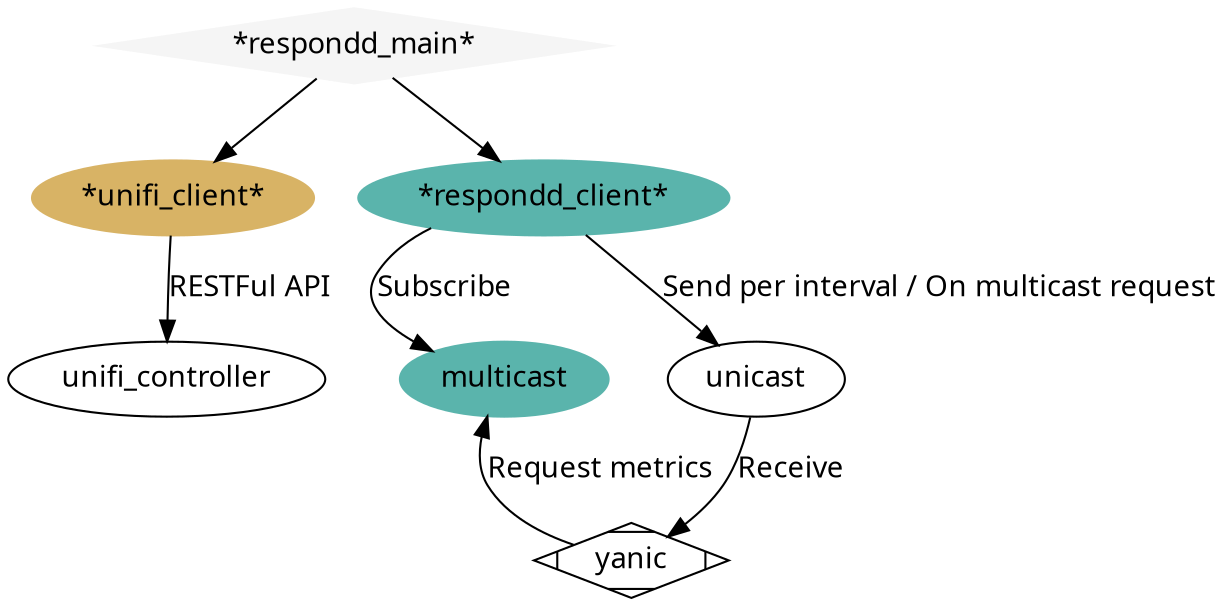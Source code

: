 # http://www.graphviz.org/content/cluster

digraph G {
  graph [fontname = "Handlee"];
  node [fontname = "Handlee"];
  edge [fontname = "Handlee"];

  bgcolor=transparent;

  subgraph unifi_client {
    style=filled;
    color=lightgrey;
    style="dotted"
    node [style=filled,color="#d8b365"];
    unifi_client [label="*unifi_client*"];
    fontsize = 20;
  }

  subgraph respondd {
    node [style=filled,color="#f5f5f5"];
    style="dotted"
    respondd [label="*respondd_main*"];
    fontsize = 20;
    color=blue
  }
  subgraph respondd_client {
    node [style=filled,color="#5ab4ac"];
    style="dotted"
    color=blue;
    label = "*respondd_client*";
    fontsize = 20;
    color=blue
    multicast -> respondd_client -> multicast[style=invis];
    respondd_client [label="*respondd_client*"];
  }

  yanic [shape=Mdiamond];
  respondd [shape=Mdiamond]
  
  unifi_client -> unifi_controller [label="RESTFul API"];
  respondd_client -> multicast [label="Subscribe"];
  respondd_client -> unicast [label="Send per interval / On multicast request"];
  unicast -> yanic [label="Receive"]
  yanic -> multicast [label="Request metrics"]
  respondd -> respondd_client
  respondd -> unifi_client
  {rank=same unifi_controller multicast unicast}
  {rank=same unifi_client respondd_client}
}
